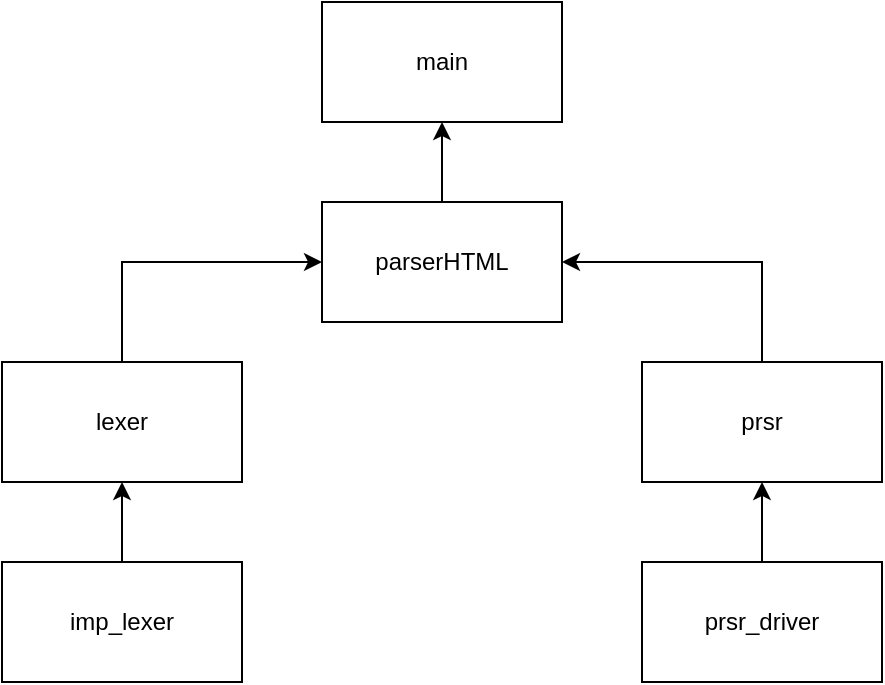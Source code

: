 <mxfile version="13.3.0" type="device"><diagram id="SXUp7Xt39f06CVZ-kSKI" name="Page-1"><mxGraphModel dx="796" dy="347" grid="1" gridSize="10" guides="1" tooltips="1" connect="1" arrows="1" fold="1" page="1" pageScale="1" pageWidth="827" pageHeight="1169" math="0" shadow="0"><root><mxCell id="0"/><mxCell id="1" parent="0"/><mxCell id="VvzGOf9d_2z5U24eNJOD-1" value="main" style="rounded=0;whiteSpace=wrap;html=1;" vertex="1" parent="1"><mxGeometry x="280" y="60" width="120" height="60" as="geometry"/></mxCell><mxCell id="VvzGOf9d_2z5U24eNJOD-13" style="edgeStyle=orthogonalEdgeStyle;rounded=0;orthogonalLoop=1;jettySize=auto;html=1;exitX=0.5;exitY=0;exitDx=0;exitDy=0;entryX=0;entryY=0.5;entryDx=0;entryDy=0;" edge="1" parent="1" source="VvzGOf9d_2z5U24eNJOD-2" target="VvzGOf9d_2z5U24eNJOD-4"><mxGeometry relative="1" as="geometry"/></mxCell><mxCell id="VvzGOf9d_2z5U24eNJOD-2" value="lexer" style="rounded=0;whiteSpace=wrap;html=1;" vertex="1" parent="1"><mxGeometry x="120" y="240" width="120" height="60" as="geometry"/></mxCell><mxCell id="VvzGOf9d_2z5U24eNJOD-10" style="edgeStyle=orthogonalEdgeStyle;rounded=0;orthogonalLoop=1;jettySize=auto;html=1;exitX=0.5;exitY=0;exitDx=0;exitDy=0;entryX=0.5;entryY=1;entryDx=0;entryDy=0;" edge="1" parent="1" source="VvzGOf9d_2z5U24eNJOD-3" target="VvzGOf9d_2z5U24eNJOD-2"><mxGeometry relative="1" as="geometry"/></mxCell><mxCell id="VvzGOf9d_2z5U24eNJOD-3" value="imp_lexer" style="rounded=0;whiteSpace=wrap;html=1;" vertex="1" parent="1"><mxGeometry x="120" y="340" width="120" height="60" as="geometry"/></mxCell><mxCell id="VvzGOf9d_2z5U24eNJOD-9" style="edgeStyle=orthogonalEdgeStyle;rounded=0;orthogonalLoop=1;jettySize=auto;html=1;exitX=0.5;exitY=0;exitDx=0;exitDy=0;entryX=0.5;entryY=1;entryDx=0;entryDy=0;" edge="1" parent="1" source="VvzGOf9d_2z5U24eNJOD-4" target="VvzGOf9d_2z5U24eNJOD-1"><mxGeometry relative="1" as="geometry"/></mxCell><mxCell id="VvzGOf9d_2z5U24eNJOD-4" value="parserHTML" style="rounded=0;whiteSpace=wrap;html=1;" vertex="1" parent="1"><mxGeometry x="280" y="160" width="120" height="60" as="geometry"/></mxCell><mxCell id="VvzGOf9d_2z5U24eNJOD-11" style="edgeStyle=orthogonalEdgeStyle;rounded=0;orthogonalLoop=1;jettySize=auto;html=1;exitX=0.5;exitY=0;exitDx=0;exitDy=0;entryX=0.5;entryY=1;entryDx=0;entryDy=0;" edge="1" parent="1" source="VvzGOf9d_2z5U24eNJOD-5" target="VvzGOf9d_2z5U24eNJOD-6"><mxGeometry relative="1" as="geometry"/></mxCell><mxCell id="VvzGOf9d_2z5U24eNJOD-5" value="prsr_driver" style="rounded=0;whiteSpace=wrap;html=1;" vertex="1" parent="1"><mxGeometry x="440" y="340" width="120" height="60" as="geometry"/></mxCell><mxCell id="VvzGOf9d_2z5U24eNJOD-12" style="edgeStyle=orthogonalEdgeStyle;rounded=0;orthogonalLoop=1;jettySize=auto;html=1;exitX=0.5;exitY=0;exitDx=0;exitDy=0;entryX=1;entryY=0.5;entryDx=0;entryDy=0;" edge="1" parent="1" source="VvzGOf9d_2z5U24eNJOD-6" target="VvzGOf9d_2z5U24eNJOD-4"><mxGeometry relative="1" as="geometry"/></mxCell><mxCell id="VvzGOf9d_2z5U24eNJOD-6" value="prsr" style="rounded=0;whiteSpace=wrap;html=1;" vertex="1" parent="1"><mxGeometry x="440" y="240" width="120" height="60" as="geometry"/></mxCell></root></mxGraphModel></diagram></mxfile>